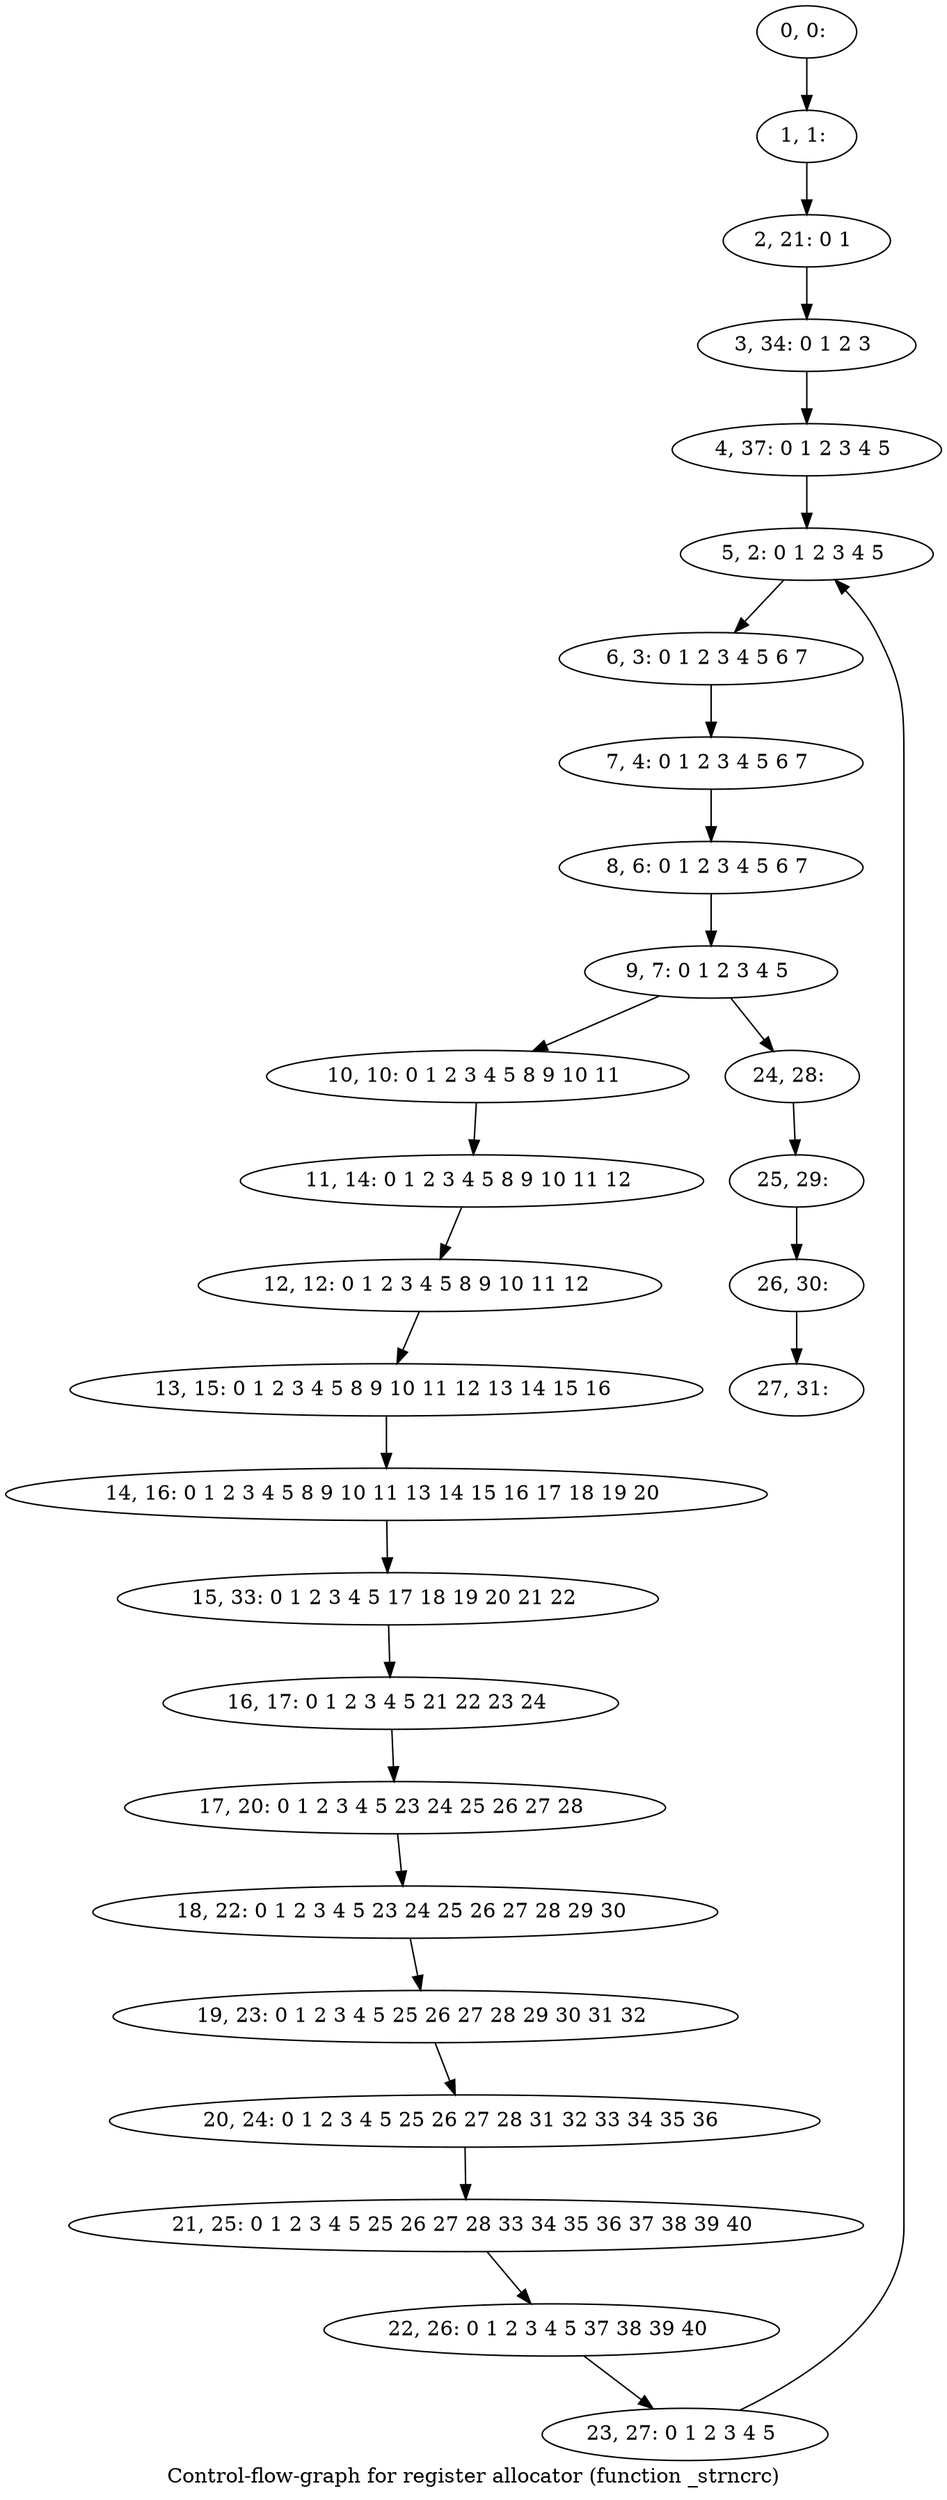 digraph G {
graph [label="Control-flow-graph for register allocator (function _strncrc)"]
0[label="0, 0: "];
1[label="1, 1: "];
2[label="2, 21: 0 1 "];
3[label="3, 34: 0 1 2 3 "];
4[label="4, 37: 0 1 2 3 4 5 "];
5[label="5, 2: 0 1 2 3 4 5 "];
6[label="6, 3: 0 1 2 3 4 5 6 7 "];
7[label="7, 4: 0 1 2 3 4 5 6 7 "];
8[label="8, 6: 0 1 2 3 4 5 6 7 "];
9[label="9, 7: 0 1 2 3 4 5 "];
10[label="10, 10: 0 1 2 3 4 5 8 9 10 11 "];
11[label="11, 14: 0 1 2 3 4 5 8 9 10 11 12 "];
12[label="12, 12: 0 1 2 3 4 5 8 9 10 11 12 "];
13[label="13, 15: 0 1 2 3 4 5 8 9 10 11 12 13 14 15 16 "];
14[label="14, 16: 0 1 2 3 4 5 8 9 10 11 13 14 15 16 17 18 19 20 "];
15[label="15, 33: 0 1 2 3 4 5 17 18 19 20 21 22 "];
16[label="16, 17: 0 1 2 3 4 5 21 22 23 24 "];
17[label="17, 20: 0 1 2 3 4 5 23 24 25 26 27 28 "];
18[label="18, 22: 0 1 2 3 4 5 23 24 25 26 27 28 29 30 "];
19[label="19, 23: 0 1 2 3 4 5 25 26 27 28 29 30 31 32 "];
20[label="20, 24: 0 1 2 3 4 5 25 26 27 28 31 32 33 34 35 36 "];
21[label="21, 25: 0 1 2 3 4 5 25 26 27 28 33 34 35 36 37 38 39 40 "];
22[label="22, 26: 0 1 2 3 4 5 37 38 39 40 "];
23[label="23, 27: 0 1 2 3 4 5 "];
24[label="24, 28: "];
25[label="25, 29: "];
26[label="26, 30: "];
27[label="27, 31: "];
0->1 ;
1->2 ;
2->3 ;
3->4 ;
4->5 ;
5->6 ;
6->7 ;
7->8 ;
8->9 ;
9->10 ;
9->24 ;
10->11 ;
11->12 ;
12->13 ;
13->14 ;
14->15 ;
15->16 ;
16->17 ;
17->18 ;
18->19 ;
19->20 ;
20->21 ;
21->22 ;
22->23 ;
23->5 ;
24->25 ;
25->26 ;
26->27 ;
}
